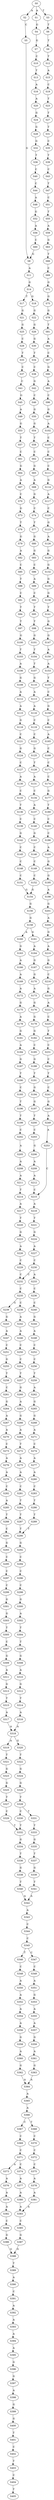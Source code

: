 strict digraph  {
	S0 -> S1 [ label = A ];
	S0 -> S2 [ label = A ];
	S0 -> S3 [ label = T ];
	S1 -> S4 [ label = G ];
	S2 -> S5 [ label = C ];
	S3 -> S6 [ label = T ];
	S4 -> S7 [ label = G ];
	S5 -> S8 [ label = G ];
	S6 -> S9 [ label = T ];
	S7 -> S10 [ label = C ];
	S8 -> S11 [ label = A ];
	S9 -> S12 [ label = T ];
	S10 -> S13 [ label = T ];
	S11 -> S14 [ label = G ];
	S12 -> S15 [ label = A ];
	S13 -> S16 [ label = A ];
	S14 -> S17 [ label = T ];
	S14 -> S18 [ label = G ];
	S15 -> S19 [ label = C ];
	S16 -> S20 [ label = A ];
	S17 -> S21 [ label = G ];
	S18 -> S22 [ label = G ];
	S19 -> S23 [ label = T ];
	S20 -> S24 [ label = G ];
	S21 -> S25 [ label = G ];
	S22 -> S26 [ label = G ];
	S23 -> S27 [ label = T ];
	S24 -> S28 [ label = G ];
	S25 -> S29 [ label = C ];
	S26 -> S30 [ label = G ];
	S27 -> S31 [ label = T ];
	S28 -> S32 [ label = G ];
	S29 -> S33 [ label = T ];
	S30 -> S34 [ label = T ];
	S31 -> S35 [ label = C ];
	S32 -> S36 [ label = T ];
	S33 -> S37 [ label = C ];
	S34 -> S38 [ label = C ];
	S35 -> S39 [ label = T ];
	S36 -> S40 [ label = C ];
	S37 -> S41 [ label = C ];
	S38 -> S42 [ label = G ];
	S39 -> S43 [ label = C ];
	S40 -> S44 [ label = C ];
	S41 -> S45 [ label = G ];
	S42 -> S46 [ label = C ];
	S43 -> S47 [ label = T ];
	S44 -> S48 [ label = A ];
	S45 -> S49 [ label = A ];
	S46 -> S50 [ label = G ];
	S47 -> S51 [ label = C ];
	S48 -> S52 [ label = G ];
	S49 -> S53 [ label = G ];
	S50 -> S54 [ label = G ];
	S51 -> S55 [ label = T ];
	S52 -> S56 [ label = A ];
	S53 -> S57 [ label = T ];
	S54 -> S58 [ label = T ];
	S55 -> S59 [ label = A ];
	S56 -> S60 [ label = C ];
	S57 -> S61 [ label = C ];
	S58 -> S62 [ label = C ];
	S59 -> S63 [ label = G ];
	S60 -> S8 [ label = G ];
	S61 -> S64 [ label = G ];
	S62 -> S65 [ label = G ];
	S63 -> S66 [ label = T ];
	S64 -> S67 [ label = A ];
	S65 -> S68 [ label = A ];
	S66 -> S69 [ label = C ];
	S67 -> S70 [ label = C ];
	S68 -> S71 [ label = G ];
	S69 -> S72 [ label = G ];
	S70 -> S73 [ label = G ];
	S71 -> S74 [ label = C ];
	S72 -> S75 [ label = G ];
	S73 -> S76 [ label = T ];
	S74 -> S77 [ label = T ];
	S75 -> S78 [ label = G ];
	S76 -> S79 [ label = G ];
	S77 -> S80 [ label = G ];
	S78 -> S81 [ label = T ];
	S79 -> S82 [ label = A ];
	S80 -> S83 [ label = G ];
	S81 -> S84 [ label = A ];
	S82 -> S85 [ label = C ];
	S83 -> S86 [ label = C ];
	S84 -> S87 [ label = C ];
	S85 -> S88 [ label = T ];
	S86 -> S89 [ label = A ];
	S87 -> S90 [ label = G ];
	S88 -> S91 [ label = C ];
	S89 -> S92 [ label = C ];
	S90 -> S93 [ label = A ];
	S91 -> S94 [ label = T ];
	S92 -> S95 [ label = T ];
	S93 -> S96 [ label = C ];
	S94 -> S97 [ label = T ];
	S95 -> S98 [ label = T ];
	S96 -> S99 [ label = G ];
	S97 -> S100 [ label = G ];
	S98 -> S101 [ label = G ];
	S99 -> S102 [ label = A ];
	S100 -> S103 [ label = T ];
	S101 -> S104 [ label = T ];
	S102 -> S105 [ label = C ];
	S103 -> S106 [ label = A ];
	S104 -> S107 [ label = T ];
	S105 -> S108 [ label = C ];
	S106 -> S109 [ label = G ];
	S107 -> S110 [ label = G ];
	S108 -> S111 [ label = C ];
	S109 -> S112 [ label = A ];
	S110 -> S113 [ label = A ];
	S111 -> S114 [ label = G ];
	S112 -> S115 [ label = A ];
	S113 -> S116 [ label = A ];
	S114 -> S117 [ label = A ];
	S115 -> S118 [ label = G ];
	S116 -> S119 [ label = C ];
	S117 -> S120 [ label = C ];
	S118 -> S121 [ label = C ];
	S119 -> S122 [ label = C ];
	S120 -> S123 [ label = G ];
	S121 -> S124 [ label = G ];
	S122 -> S125 [ label = G ];
	S123 -> S126 [ label = A ];
	S124 -> S127 [ label = C ];
	S125 -> S128 [ label = T ];
	S126 -> S129 [ label = G ];
	S127 -> S130 [ label = A ];
	S128 -> S131 [ label = A ];
	S129 -> S132 [ label = G ];
	S130 -> S133 [ label = C ];
	S131 -> S134 [ label = C ];
	S132 -> S135 [ label = G ];
	S133 -> S136 [ label = T ];
	S134 -> S137 [ label = A ];
	S135 -> S138 [ label = G ];
	S136 -> S139 [ label = C ];
	S137 -> S140 [ label = C ];
	S138 -> S141 [ label = T ];
	S139 -> S142 [ label = G ];
	S140 -> S143 [ label = G ];
	S141 -> S144 [ label = G ];
	S142 -> S145 [ label = C ];
	S143 -> S146 [ label = C ];
	S144 -> S147 [ label = G ];
	S145 -> S148 [ label = C ];
	S146 -> S149 [ label = C ];
	S147 -> S150 [ label = A ];
	S148 -> S151 [ label = C ];
	S149 -> S152 [ label = C ];
	S150 -> S153 [ label = A ];
	S151 -> S154 [ label = G ];
	S152 -> S154 [ label = G ];
	S153 -> S155 [ label = T ];
	S154 -> S156 [ label = G ];
	S155 -> S157 [ label = C ];
	S156 -> S158 [ label = G ];
	S157 -> S159 [ label = G ];
	S158 -> S160 [ label = A ];
	S158 -> S161 [ label = G ];
	S159 -> S162 [ label = C ];
	S160 -> S163 [ label = G ];
	S161 -> S164 [ label = A ];
	S162 -> S165 [ label = A ];
	S163 -> S166 [ label = A ];
	S164 -> S167 [ label = G ];
	S165 -> S168 [ label = C ];
	S166 -> S169 [ label = A ];
	S167 -> S170 [ label = G ];
	S168 -> S171 [ label = C ];
	S169 -> S172 [ label = A ];
	S170 -> S173 [ label = A ];
	S171 -> S174 [ label = C ];
	S172 -> S175 [ label = G ];
	S173 -> S176 [ label = G ];
	S174 -> S177 [ label = G ];
	S175 -> S178 [ label = A ];
	S176 -> S179 [ label = G ];
	S177 -> S180 [ label = T ];
	S178 -> S181 [ label = G ];
	S179 -> S182 [ label = G ];
	S180 -> S183 [ label = C ];
	S181 -> S184 [ label = A ];
	S182 -> S185 [ label = C ];
	S183 -> S186 [ label = C ];
	S184 -> S187 [ label = G ];
	S185 -> S188 [ label = G ];
	S186 -> S189 [ label = A ];
	S187 -> S190 [ label = T ];
	S188 -> S191 [ label = T ];
	S189 -> S192 [ label = G ];
	S190 -> S193 [ label = C ];
	S191 -> S194 [ label = G ];
	S192 -> S195 [ label = G ];
	S193 -> S196 [ label = T ];
	S194 -> S197 [ label = G ];
	S195 -> S198 [ label = A ];
	S196 -> S199 [ label = T ];
	S197 -> S200 [ label = T ];
	S198 -> S201 [ label = G ];
	S199 -> S202 [ label = C ];
	S200 -> S203 [ label = C ];
	S201 -> S204 [ label = A ];
	S202 -> S205 [ label = A ];
	S203 -> S206 [ label = G ];
	S204 -> S207 [ label = G ];
	S205 -> S208 [ label = A ];
	S206 -> S209 [ label = A ];
	S207 -> S210 [ label = A ];
	S208 -> S211 [ label = A ];
	S209 -> S212 [ label = A ];
	S210 -> S213 [ label = G ];
	S211 -> S214 [ label = T ];
	S212 -> S215 [ label = C ];
	S213 -> S216 [ label = C ];
	S214 -> S217 [ label = A ];
	S215 -> S218 [ label = A ];
	S216 -> S219 [ label = G ];
	S217 -> S220 [ label = T ];
	S218 -> S221 [ label = T ];
	S219 -> S222 [ label = A ];
	S220 -> S223 [ label = G ];
	S221 -> S224 [ label = G ];
	S222 -> S225 [ label = C ];
	S223 -> S226 [ label = A ];
	S224 -> S227 [ label = A ];
	S225 -> S228 [ label = T ];
	S226 -> S229 [ label = C ];
	S227 -> S230 [ label = C ];
	S228 -> S231 [ label = C ];
	S229 -> S232 [ label = C ];
	S230 -> S232 [ label = C ];
	S230 -> S233 [ label = A ];
	S231 -> S234 [ label = C ];
	S232 -> S235 [ label = C ];
	S233 -> S236 [ label = C ];
	S234 -> S237 [ label = T ];
	S235 -> S238 [ label = C ];
	S235 -> S239 [ label = G ];
	S236 -> S240 [ label = C ];
	S237 -> S241 [ label = C ];
	S238 -> S242 [ label = A ];
	S239 -> S243 [ label = G ];
	S240 -> S244 [ label = G ];
	S241 -> S245 [ label = G ];
	S242 -> S246 [ label = A ];
	S243 -> S247 [ label = A ];
	S244 -> S248 [ label = A ];
	S245 -> S249 [ label = A ];
	S246 -> S250 [ label = C ];
	S247 -> S251 [ label = C ];
	S248 -> S252 [ label = C ];
	S249 -> S253 [ label = A ];
	S250 -> S254 [ label = C ];
	S251 -> S255 [ label = G ];
	S252 -> S256 [ label = C ];
	S253 -> S215 [ label = C ];
	S254 -> S257 [ label = T ];
	S255 -> S258 [ label = T ];
	S256 -> S259 [ label = T ];
	S257 -> S260 [ label = G ];
	S258 -> S261 [ label = C ];
	S259 -> S262 [ label = A ];
	S260 -> S263 [ label = A ];
	S261 -> S264 [ label = G ];
	S262 -> S265 [ label = G ];
	S263 -> S266 [ label = G ];
	S264 -> S267 [ label = A ];
	S265 -> S268 [ label = G ];
	S266 -> S269 [ label = A ];
	S267 -> S270 [ label = A ];
	S268 -> S271 [ label = A ];
	S269 -> S272 [ label = T ];
	S270 -> S273 [ label = C ];
	S271 -> S274 [ label = C ];
	S272 -> S275 [ label = A ];
	S273 -> S276 [ label = A ];
	S274 -> S277 [ label = A ];
	S275 -> S278 [ label = A ];
	S276 -> S279 [ label = A ];
	S277 -> S280 [ label = A ];
	S278 -> S281 [ label = C ];
	S279 -> S282 [ label = C ];
	S280 -> S283 [ label = C ];
	S281 -> S284 [ label = T ];
	S282 -> S285 [ label = A ];
	S283 -> S286 [ label = T ];
	S284 -> S287 [ label = T ];
	S285 -> S288 [ label = T ];
	S286 -> S289 [ label = T ];
	S287 -> S290 [ label = T ];
	S288 -> S291 [ label = C ];
	S289 -> S290 [ label = T ];
	S290 -> S292 [ label = G ];
	S291 -> S293 [ label = G ];
	S292 -> S294 [ label = C ];
	S293 -> S295 [ label = C ];
	S294 -> S296 [ label = C ];
	S295 -> S297 [ label = C ];
	S296 -> S298 [ label = C ];
	S297 -> S299 [ label = C ];
	S298 -> S300 [ label = G ];
	S299 -> S301 [ label = G ];
	S300 -> S302 [ label = A ];
	S301 -> S303 [ label = G ];
	S302 -> S304 [ label = T ];
	S303 -> S305 [ label = T ];
	S304 -> S306 [ label = T ];
	S305 -> S307 [ label = C ];
	S306 -> S308 [ label = G ];
	S307 -> S309 [ label = G ];
	S308 -> S310 [ label = A ];
	S309 -> S311 [ label = A ];
	S310 -> S312 [ label = G ];
	S311 -> S313 [ label = G ];
	S312 -> S314 [ label = T ];
	S313 -> S315 [ label = T ];
	S314 -> S316 [ label = A ];
	S315 -> S317 [ label = A ];
	S316 -> S318 [ label = A ];
	S317 -> S318 [ label = A ];
	S318 -> S319 [ label = A ];
	S318 -> S320 [ label = G ];
	S319 -> S321 [ label = T ];
	S320 -> S322 [ label = T ];
	S321 -> S323 [ label = G ];
	S322 -> S324 [ label = G ];
	S323 -> S325 [ label = G ];
	S324 -> S326 [ label = G ];
	S325 -> S327 [ label = T ];
	S326 -> S328 [ label = T ];
	S327 -> S329 [ label = C ];
	S328 -> S330 [ label = C ];
	S328 -> S331 [ label = T ];
	S329 -> S332 [ label = T ];
	S330 -> S332 [ label = T ];
	S331 -> S333 [ label = T ];
	S332 -> S334 [ label = G ];
	S333 -> S335 [ label = G ];
	S334 -> S336 [ label = T ];
	S335 -> S337 [ label = T ];
	S336 -> S338 [ label = G ];
	S337 -> S339 [ label = G ];
	S338 -> S340 [ label = T ];
	S339 -> S341 [ label = T ];
	S340 -> S342 [ label = A ];
	S341 -> S342 [ label = A ];
	S342 -> S343 [ label = A ];
	S343 -> S344 [ label = C ];
	S344 -> S345 [ label = C ];
	S345 -> S346 [ label = T ];
	S345 -> S347 [ label = C ];
	S346 -> S348 [ label = C ];
	S347 -> S349 [ label = C ];
	S348 -> S350 [ label = A ];
	S349 -> S351 [ label = A ];
	S350 -> S352 [ label = A ];
	S351 -> S353 [ label = G ];
	S352 -> S354 [ label = A ];
	S353 -> S355 [ label = A ];
	S354 -> S356 [ label = A ];
	S355 -> S357 [ label = A ];
	S356 -> S358 [ label = G ];
	S357 -> S359 [ label = G ];
	S358 -> S360 [ label = A ];
	S359 -> S361 [ label = A ];
	S360 -> S362 [ label = G ];
	S361 -> S363 [ label = G ];
	S362 -> S364 [ label = A ];
	S363 -> S364 [ label = A ];
	S364 -> S365 [ label = A ];
	S365 -> S366 [ label = A ];
	S366 -> S367 [ label = C ];
	S366 -> S368 [ label = T ];
	S367 -> S369 [ label = C ];
	S368 -> S370 [ label = C ];
	S369 -> S371 [ label = C ];
	S370 -> S372 [ label = C ];
	S371 -> S373 [ label = A ];
	S371 -> S374 [ label = C ];
	S372 -> S375 [ label = C ];
	S373 -> S376 [ label = A ];
	S374 -> S377 [ label = A ];
	S375 -> S378 [ label = A ];
	S376 -> S379 [ label = A ];
	S377 -> S380 [ label = A ];
	S378 -> S381 [ label = A ];
	S379 -> S382 [ label = A ];
	S380 -> S383 [ label = A ];
	S381 -> S383 [ label = A ];
	S382 -> S384 [ label = C ];
	S383 -> S385 [ label = C ];
	S384 -> S386 [ label = G ];
	S385 -> S387 [ label = G ];
	S386 -> S388 [ label = G ];
	S387 -> S388 [ label = G ];
	S388 -> S389 [ label = T ];
	S389 -> S390 [ label = A ];
	S390 -> S391 [ label = C ];
	S391 -> S392 [ label = A ];
	S392 -> S393 [ label = A ];
	S393 -> S394 [ label = A ];
	S394 -> S395 [ label = A ];
	S395 -> S396 [ label = G ];
	S396 -> S397 [ label = G ];
	S397 -> S398 [ label = A ];
	S398 -> S399 [ label = G ];
	S399 -> S400 [ label = G ];
	S400 -> S401 [ label = T ];
	S401 -> S402 [ label = C ];
	S402 -> S403 [ label = T ];
	S403 -> S404 [ label = C ];
	S404 -> S405 [ label = T ];
}
